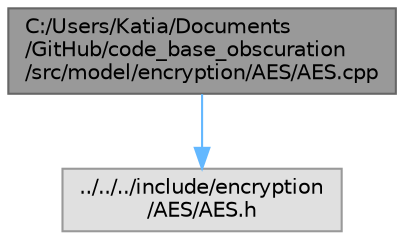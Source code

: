 digraph "C:/Users/Katia/Documents/GitHub/code_base_obscuration/src/model/encryption/AES/AES.cpp"
{
 // LATEX_PDF_SIZE
  bgcolor="transparent";
  edge [fontname=Helvetica,fontsize=10,labelfontname=Helvetica,labelfontsize=10];
  node [fontname=Helvetica,fontsize=10,shape=box,height=0.2,width=0.4];
  Node1 [id="Node000001",label="C:/Users/Katia/Documents\l/GitHub/code_base_obscuration\l/src/model/encryption/AES/AES.cpp",height=0.2,width=0.4,color="gray40", fillcolor="grey60", style="filled", fontcolor="black",tooltip=" "];
  Node1 -> Node2 [id="edge1_Node000001_Node000002",color="steelblue1",style="solid",tooltip=" "];
  Node2 [id="Node000002",label="../../../include/encryption\l/AES/AES.h",height=0.2,width=0.4,color="grey60", fillcolor="#E0E0E0", style="filled",tooltip=" "];
}
